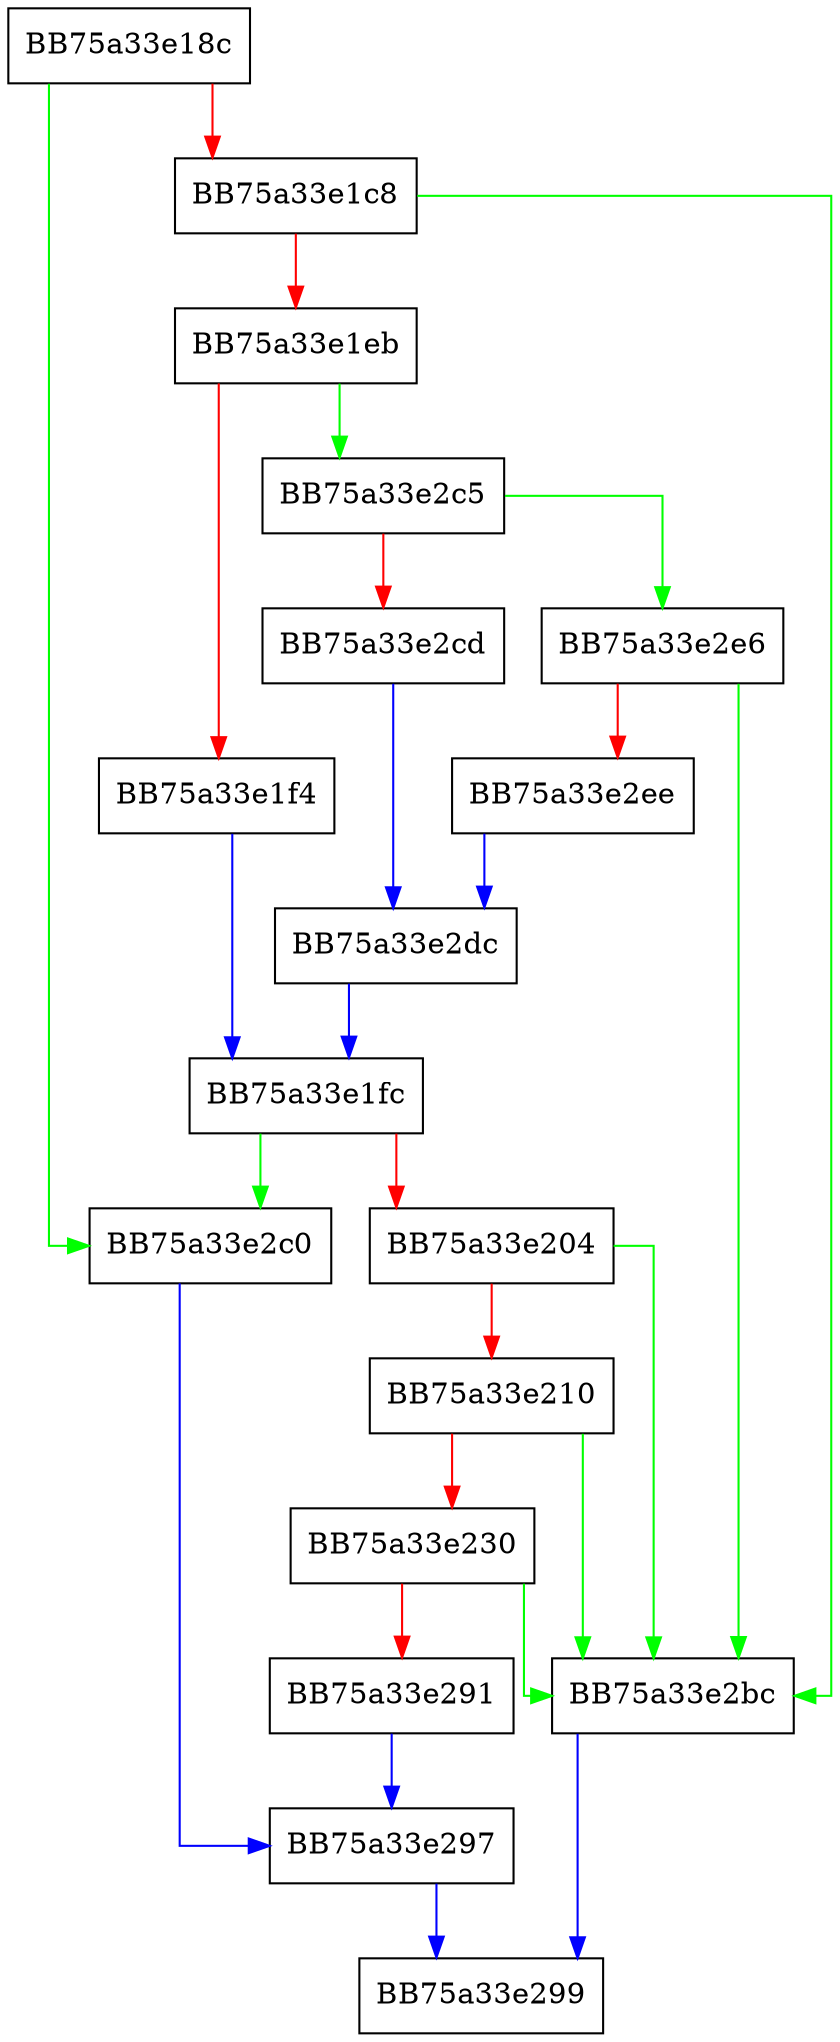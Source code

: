 digraph GetSignatureHash {
  node [shape="box"];
  graph [splines=ortho];
  BB75a33e18c -> BB75a33e2c0 [color="green"];
  BB75a33e18c -> BB75a33e1c8 [color="red"];
  BB75a33e1c8 -> BB75a33e2bc [color="green"];
  BB75a33e1c8 -> BB75a33e1eb [color="red"];
  BB75a33e1eb -> BB75a33e2c5 [color="green"];
  BB75a33e1eb -> BB75a33e1f4 [color="red"];
  BB75a33e1f4 -> BB75a33e1fc [color="blue"];
  BB75a33e1fc -> BB75a33e2c0 [color="green"];
  BB75a33e1fc -> BB75a33e204 [color="red"];
  BB75a33e204 -> BB75a33e2bc [color="green"];
  BB75a33e204 -> BB75a33e210 [color="red"];
  BB75a33e210 -> BB75a33e2bc [color="green"];
  BB75a33e210 -> BB75a33e230 [color="red"];
  BB75a33e230 -> BB75a33e2bc [color="green"];
  BB75a33e230 -> BB75a33e291 [color="red"];
  BB75a33e291 -> BB75a33e297 [color="blue"];
  BB75a33e297 -> BB75a33e299 [color="blue"];
  BB75a33e2bc -> BB75a33e299 [color="blue"];
  BB75a33e2c0 -> BB75a33e297 [color="blue"];
  BB75a33e2c5 -> BB75a33e2e6 [color="green"];
  BB75a33e2c5 -> BB75a33e2cd [color="red"];
  BB75a33e2cd -> BB75a33e2dc [color="blue"];
  BB75a33e2dc -> BB75a33e1fc [color="blue"];
  BB75a33e2e6 -> BB75a33e2bc [color="green"];
  BB75a33e2e6 -> BB75a33e2ee [color="red"];
  BB75a33e2ee -> BB75a33e2dc [color="blue"];
}